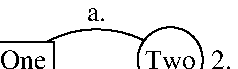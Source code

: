 input boxes
defaultfont:="ptmr8r";
warningcheck:=0;
beginfig(1)
boxjoin(a.e=b.w-(30,0));
boxit.one("One");
circleit.two("Two");
drawboxed(one,two);
label.lft("1.",one.w);
label.rt("2.",two.e);
label.top("a.",
 point .5*length  (one.c{dir 45}..two.c)
   of (one.c{dir 45}..two.c) );
draw one.c{dir 45}..two.c
 cutbefore bpath one
 cutafter bpath two;
endfig;
end;
